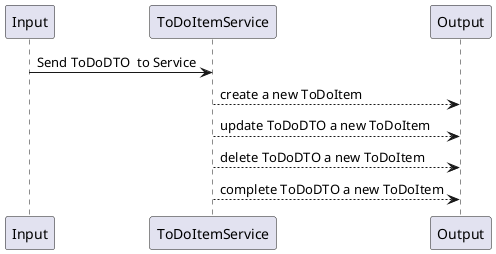 @startuml
Input -> ToDoItemService: Send ToDoDTO  to Service
ToDoItemService --> Output: create a new ToDoItem
ToDoItemService --> Output: update ToDoDTO a new ToDoItem
ToDoItemService --> Output: delete ToDoDTO a new ToDoItem
ToDoItemService --> Output: complete ToDoDTO a new ToDoItem
@enduml